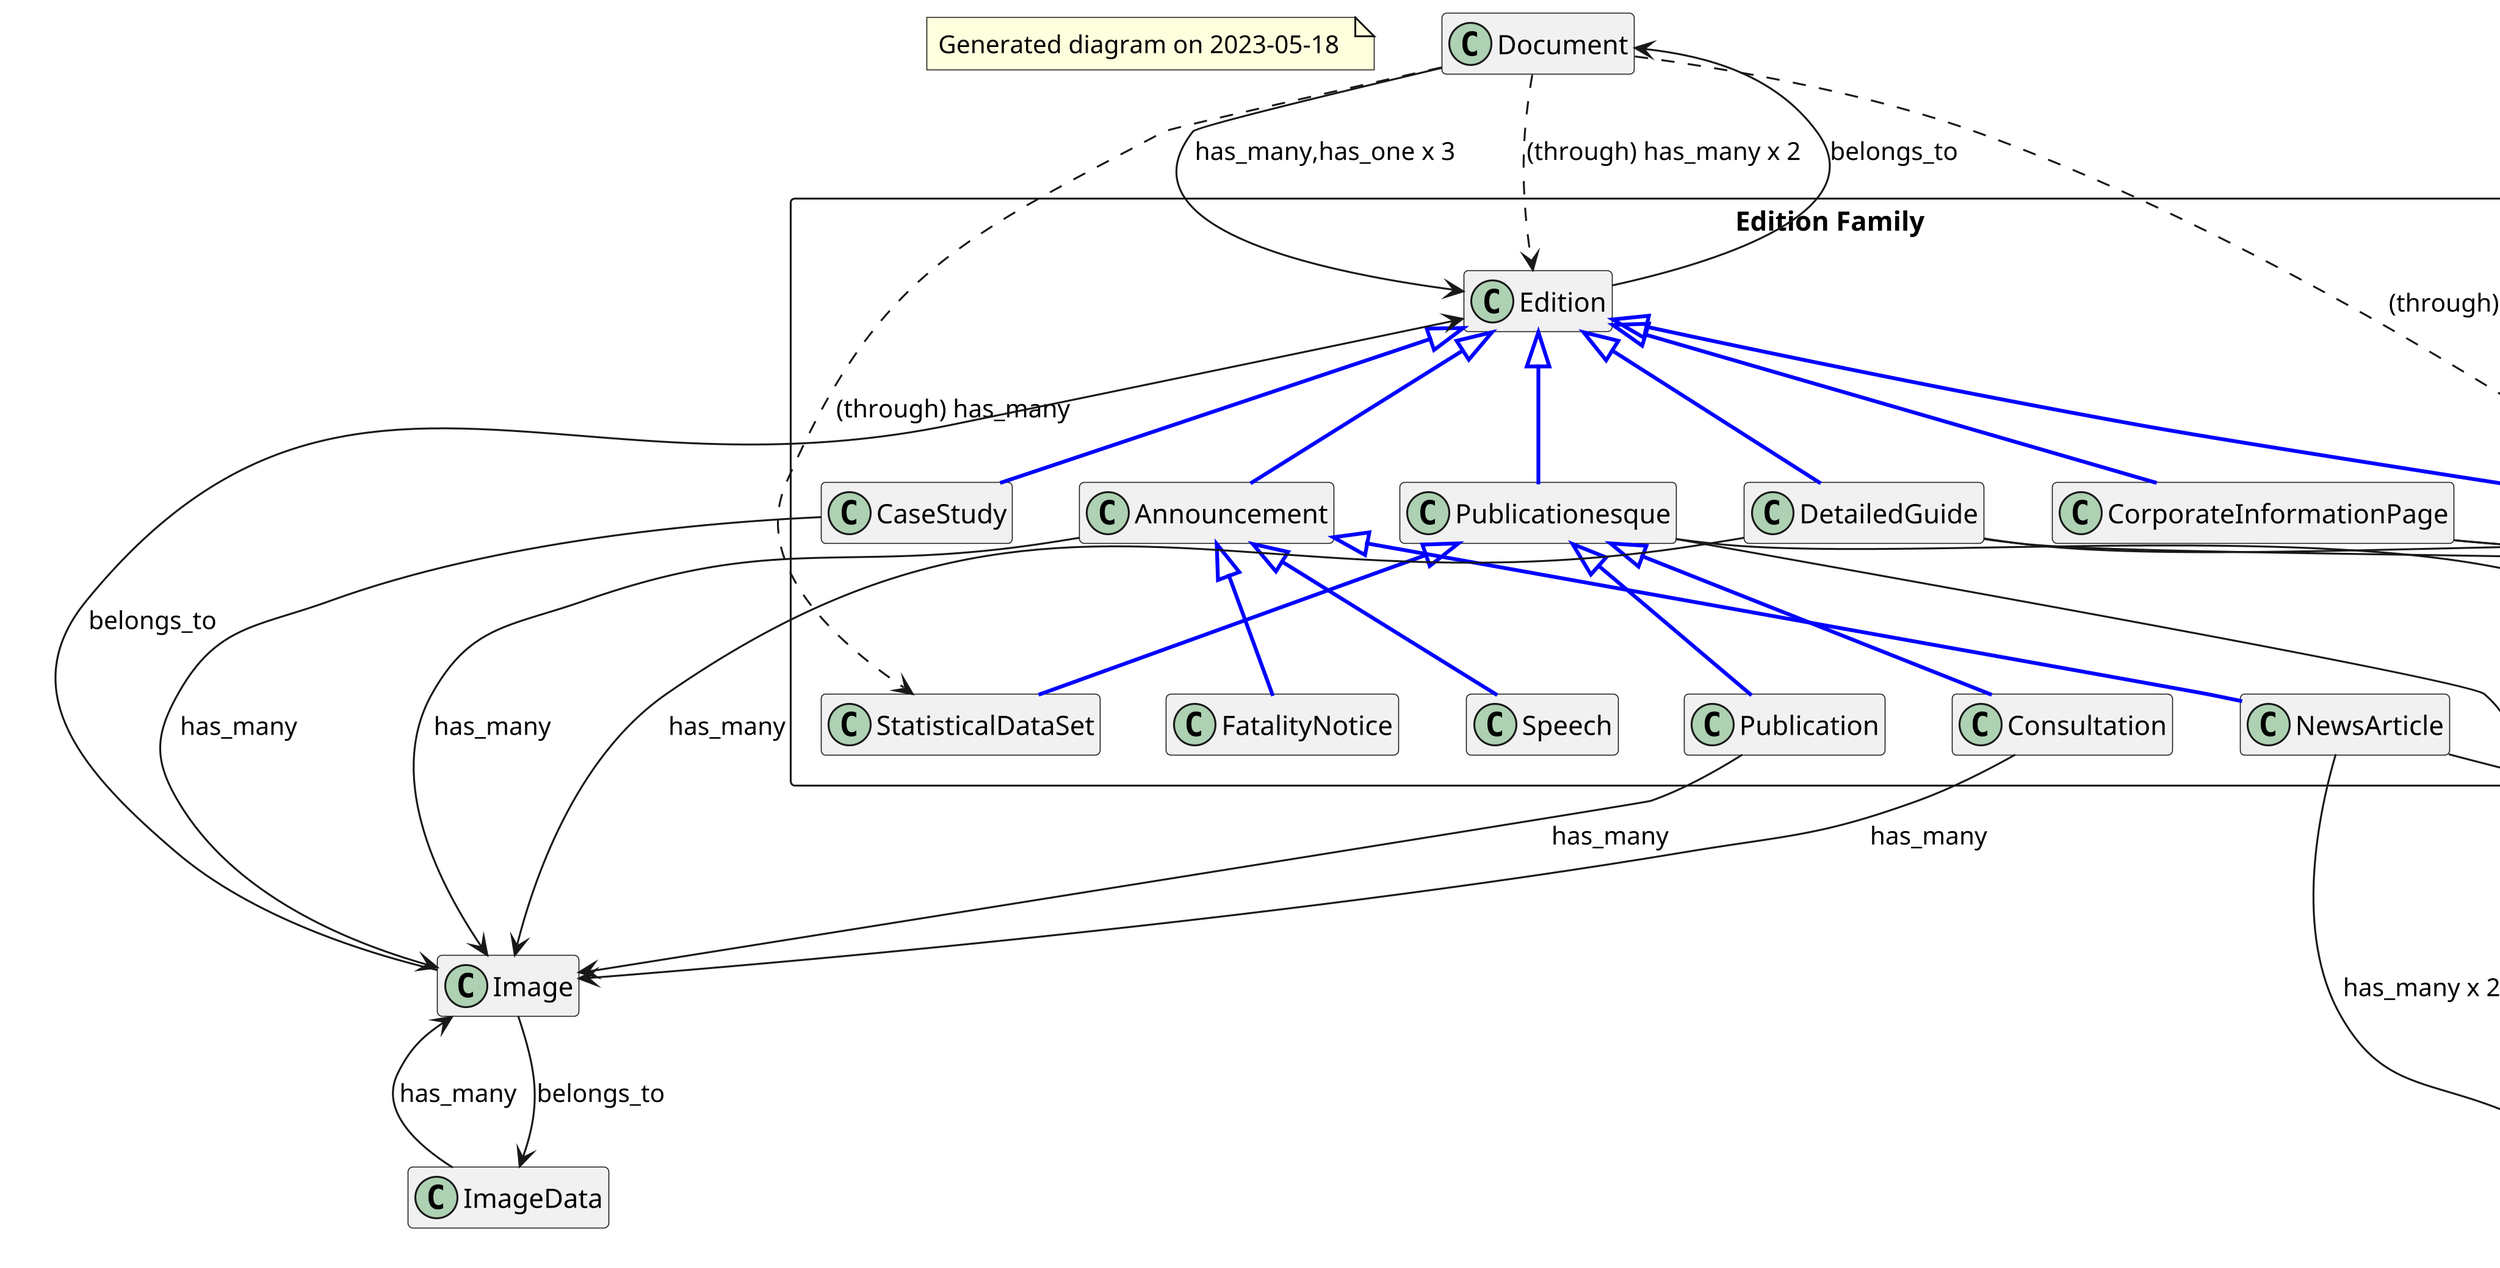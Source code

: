 @startuml
allowmixing
hide empty members
skinparam dpi 300

note "Generated diagram on 2023-05-18 " as Note1

' Generated for classes Edition,Document,Attachment,AttachmentData,Image,ImageData
rectangle "Edition Family" {
class Edition 
class DocumentCollection 
class CorporateInformationPage 
class CaseStudy 
class DetailedGuide 
class Announcement 
class Publicationesque 
class NewsArticle 
class FatalityNotice 
class Speech 
class StatisticalDataSet 
class Publication 
class Consultation 
}
class Document 
rectangle "Attachment Family" {
class Attachment 
class HtmlAttachment 
class FileAttachment 
class ExternalAttachment 
}
class AttachmentData 
class Image 
class ImageData 
Edition <|-- DocumentCollection #line:blue;line.bold
Edition <|-- CorporateInformationPage #line:blue;line.bold
Edition <|-- CaseStudy #line:blue;line.bold
Edition <|-- DetailedGuide #line:blue;line.bold
Edition <|-- Announcement #line:blue;line.bold
Announcement <|-- NewsArticle #line:blue;line.bold
Announcement <|-- FatalityNotice #line:blue;line.bold
Announcement <|-- Speech #line:blue;line.bold
Edition <|-- Publicationesque #line:blue;line.bold
Publicationesque <|-- StatisticalDataSet #line:blue;line.bold
Publicationesque <|-- Publication #line:blue;line.bold
Publicationesque <|-- Consultation #line:blue;line.bold
Attachment <|-- HtmlAttachment #line:blue;line.bold
Attachment <|-- FileAttachment #line:blue;line.bold
Attachment <|-- ExternalAttachment #line:blue;line.bold
Edition --> Document : "belongs_to"
CorporateInformationPage --> Attachment : "has_many x 2"
CorporateInformationPage --> HtmlAttachment : "has_many x 2"
CaseStudy --> Image : "has_many"
Document ..> DocumentCollection : "(through) has_many x 5"
DetailedGuide --> Image : "has_many"
DetailedGuide --> Attachment : "has_many x 2"
DetailedGuide --> HtmlAttachment : "has_many x 2"
Document --> Edition : "has_many,has_one x 3"
Document ..> Edition : "(through) has_many x 2"
Announcement --> Image : "has_many"
NewsArticle --> Attachment : "has_many x 2"
NewsArticle --> HtmlAttachment : "has_many x 2"
Publicationesque --> Attachment : "has_many x 2"
Publicationesque --> HtmlAttachment : "has_many x 2"
Publication --> Image : "has_many"
Document ..> StatisticalDataSet : "(through) has_many"
Consultation --> Image : "has_many"
Attachment --> AttachmentData : "belongs_to"
AttachmentData --> Attachment : "has_many"
AttachmentData --> AttachmentData : "belongs_to"
Image --> ImageData : "belongs_to"
Image --> Edition : "belongs_to"
ImageData --> Image : "has_many"
@enduml